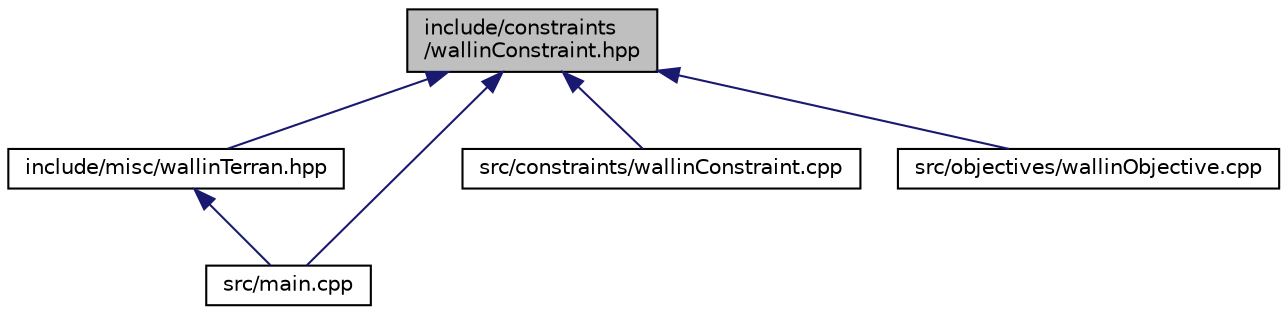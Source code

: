 digraph "include/constraints/wallinConstraint.hpp"
{
  edge [fontname="Helvetica",fontsize="10",labelfontname="Helvetica",labelfontsize="10"];
  node [fontname="Helvetica",fontsize="10",shape=record];
  Node1 [label="include/constraints\l/wallinConstraint.hpp",height=0.2,width=0.4,color="black", fillcolor="grey75", style="filled" fontcolor="black"];
  Node1 -> Node2 [dir="back",color="midnightblue",fontsize="10",style="solid",fontname="Helvetica"];
  Node2 [label="include/misc/wallinTerran.hpp",height=0.2,width=0.4,color="black", fillcolor="white", style="filled",URL="$wallinTerran_8hpp.html"];
  Node2 -> Node3 [dir="back",color="midnightblue",fontsize="10",style="solid",fontname="Helvetica"];
  Node3 [label="src/main.cpp",height=0.2,width=0.4,color="black", fillcolor="white", style="filled",URL="$main_8cpp.html"];
  Node1 -> Node4 [dir="back",color="midnightblue",fontsize="10",style="solid",fontname="Helvetica"];
  Node4 [label="src/constraints/wallinConstraint.cpp",height=0.2,width=0.4,color="black", fillcolor="white", style="filled",URL="$wallinConstraint_8cpp.html"];
  Node1 -> Node3 [dir="back",color="midnightblue",fontsize="10",style="solid",fontname="Helvetica"];
  Node1 -> Node5 [dir="back",color="midnightblue",fontsize="10",style="solid",fontname="Helvetica"];
  Node5 [label="src/objectives/wallinObjective.cpp",height=0.2,width=0.4,color="black", fillcolor="white", style="filled",URL="$wallinObjective_8cpp.html"];
}

